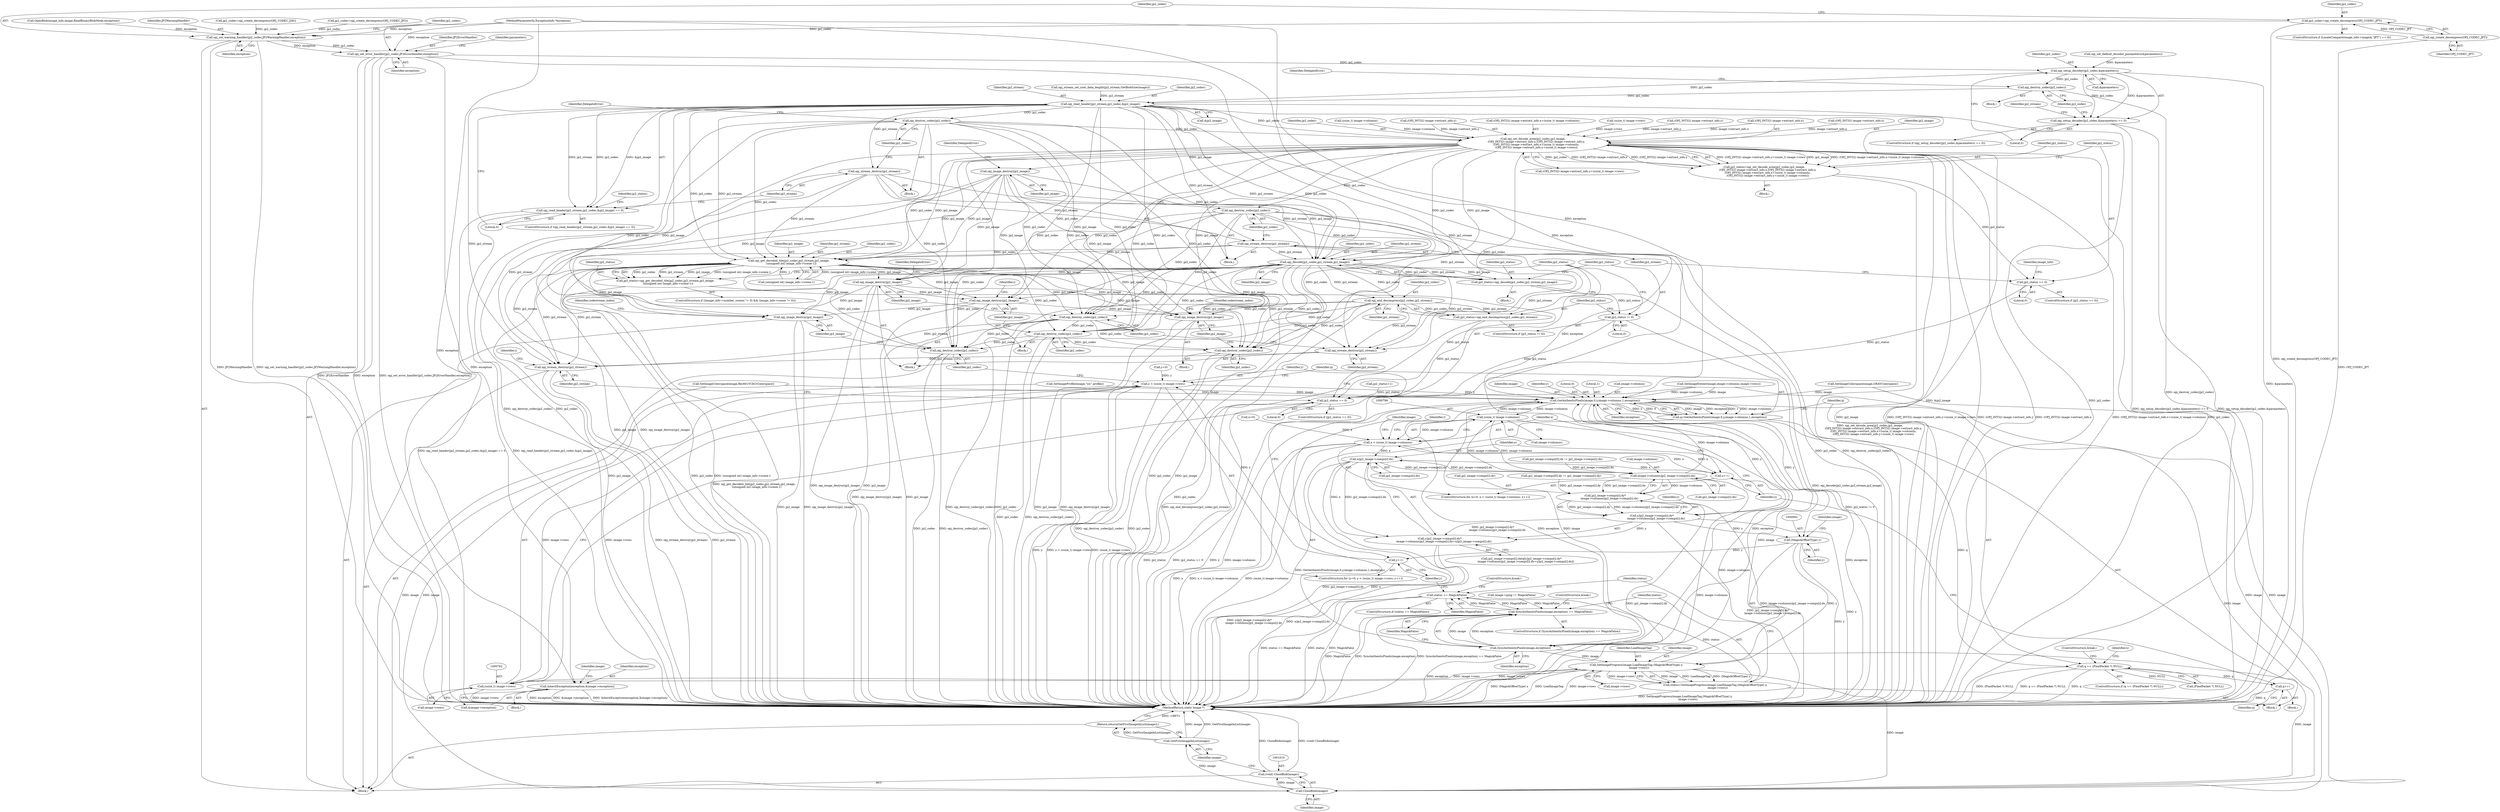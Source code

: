digraph "0_ImageMagick_b0c5222ce31e8f941fa02ff9c7a040fb2db30dbc@API" {
"1000219" [label="(Call,jp2_codec=opj_create_decompress(OPJ_CODEC_JPT))"];
"1000221" [label="(Call,opj_create_decompress(OPJ_CODEC_JPT))"];
"1000239" [label="(Call,opj_set_warning_handler(jp2_codec,JP2WarningHandler,exception))"];
"1000243" [label="(Call,opj_set_error_handler(jp2_codec,JP2ErrorHandler,exception))"];
"1000297" [label="(Call,opj_setup_decoder(jp2_codec,&parameters))"];
"1000296" [label="(Call,opj_setup_decoder(jp2_codec,&parameters) == 0)"];
"1000303" [label="(Call,opj_destroy_codec(jp2_codec))"];
"1000335" [label="(Call,opj_read_header(jp2_stream,jp2_codec,&jp2_image))"];
"1000334" [label="(Call,opj_read_header(jp2_stream,jp2_codec,&jp2_image) == 0)"];
"1000342" [label="(Call,opj_stream_destroy(jp2_stream))"];
"1000415" [label="(Call,opj_stream_destroy(jp2_stream))"];
"1000438" [label="(Call,opj_get_decoded_tile(jp2_codec,jp2_stream,jp2_image,\n      (unsigned int) image_info->scene-1))"];
"1000436" [label="(Call,jp2_status=opj_get_decoded_tile(jp2_codec,jp2_stream,jp2_image,\n      (unsigned int) image_info->scene-1))"];
"1000473" [label="(Call,jp2_status == 0)"];
"1000477" [label="(Call,opj_stream_destroy(jp2_stream))"];
"1000486" [label="(Call,opj_stream_destroy(jp2_stream))"];
"1000479" [label="(Call,opj_destroy_codec(jp2_codec))"];
"1000597" [label="(Call,opj_destroy_codec(jp2_codec))"];
"1000745" [label="(Call,opj_destroy_codec(jp2_codec))"];
"1001002" [label="(Call,opj_destroy_codec(jp2_codec))"];
"1000481" [label="(Call,opj_image_destroy(jp2_image))"];
"1000599" [label="(Call,opj_image_destroy(jp2_image))"];
"1000747" [label="(Call,opj_image_destroy(jp2_image))"];
"1001004" [label="(Call,opj_image_destroy(jp2_image))"];
"1000459" [label="(Call,opj_decode(jp2_codec,jp2_stream,jp2_image))"];
"1000457" [label="(Call,jp2_status=opj_decode(jp2_codec,jp2_stream,jp2_image))"];
"1000464" [label="(Call,jp2_status != 0)"];
"1000469" [label="(Call,opj_end_decompress(jp2_codec,jp2_stream))"];
"1000467" [label="(Call,jp2_status=opj_end_decompress(jp2_codec,jp2_stream))"];
"1000344" [label="(Call,opj_destroy_codec(jp2_codec))"];
"1000367" [label="(Call,opj_set_decode_area(jp2_codec,jp2_image,\n        (OPJ_INT32) image->extract_info.x,(OPJ_INT32) image->extract_info.y,\n        (OPJ_INT32) image->extract_info.x+(ssize_t) image->columns,\n        (OPJ_INT32) image->extract_info.y+(ssize_t) image->rows))"];
"1000365" [label="(Call,jp2_status=opj_set_decode_area(jp2_codec,jp2_image,\n        (OPJ_INT32) image->extract_info.x,(OPJ_INT32) image->extract_info.y,\n        (OPJ_INT32) image->extract_info.x+(ssize_t) image->columns,\n        (OPJ_INT32) image->extract_info.y+(ssize_t) image->rows))"];
"1000411" [label="(Call,jp2_status == 0)"];
"1000417" [label="(Call,opj_destroy_codec(jp2_codec))"];
"1000419" [label="(Call,opj_image_destroy(jp2_image))"];
"1000653" [label="(Call,InheritException(exception,&image->exception))"];
"1000773" [label="(Call,GetAuthenticPixels(image,0,y,image->columns,1,exception))"];
"1000771" [label="(Call,q=GetAuthenticPixels(image,0,y,image->columns,1,exception))"];
"1000783" [label="(Call,q == (PixelPacket *) NULL)"];
"1000977" [label="(Call,q++)"];
"1000795" [label="(Call,(ssize_t) image->columns)"];
"1000793" [label="(Call,x < (ssize_t) image->columns)"];
"1000800" [label="(Call,x++)"];
"1000872" [label="(Call,x/jp2_image->comps[i].dx)"];
"1000861" [label="(Call,image->columns/jp2_image->comps[i].dx)"];
"1000853" [label="(Call,jp2_image->comps[i].dy*\n          image->columns/jp2_image->comps[i].dx)"];
"1000851" [label="(Call,y/jp2_image->comps[i].dy*\n          image->columns/jp2_image->comps[i].dx)"];
"1000850" [label="(Call,y/jp2_image->comps[i].dy*\n          image->columns/jp2_image->comps[i].dx+x/jp2_image->comps[i].dx)"];
"1000991" [label="(Call,(MagickOffsetType) y)"];
"1000766" [label="(Call,y++)"];
"1000759" [label="(Call,y < (ssize_t) image->rows)"];
"1000988" [label="(Call,SetImageProgress(image,LoadImageTag,(MagickOffsetType) y,\n      image->rows))"];
"1000761" [label="(Call,(ssize_t) image->rows)"];
"1000986" [label="(Call,status=SetImageProgress(image,LoadImageTag,(MagickOffsetType) y,\n      image->rows))"];
"1000998" [label="(Call,status == MagickFalse)"];
"1000980" [label="(Call,SyncAuthenticPixels(image,exception) == MagickFalse)"];
"1001011" [label="(Call,CloseBlob(image))"];
"1001009" [label="(Call,(void) CloseBlob(image))"];
"1001014" [label="(Call,GetFirstImageInList(image))"];
"1001013" [label="(Return,return(GetFirstImageInList(image));)"];
"1000981" [label="(Call,SyncAuthenticPixels(image,exception))"];
"1000746" [label="(Identifier,jp2_codec)"];
"1000342" [label="(Call,opj_stream_destroy(jp2_stream))"];
"1000747" [label="(Call,opj_image_destroy(jp2_image))"];
"1000343" [label="(Identifier,jp2_stream)"];
"1000412" [label="(Identifier,jp2_status)"];
"1000990" [label="(Identifier,LoadImageTag)"];
"1000781" [label="(Identifier,exception)"];
"1001000" [label="(Identifier,MagickFalse)"];
"1000417" [label="(Call,opj_destroy_codec(jp2_codec))"];
"1000874" [label="(Call,jp2_image->comps[i].dx)"];
"1000851" [label="(Call,y/jp2_image->comps[i].dy*\n          image->columns/jp2_image->comps[i].dx)"];
"1000369" [label="(Identifier,jp2_image)"];
"1000333" [label="(ControlStructure,if (opj_read_header(jp2_stream,jp2_codec,&jp2_image) == 0))"];
"1000854" [label="(Call,jp2_image->comps[i].dy)"];
"1000416" [label="(Identifier,jp2_stream)"];
"1000865" [label="(Call,jp2_image->comps[i].dx)"];
"1000655" [label="(Call,&image->exception)"];
"1000748" [label="(Identifier,jp2_image)"];
"1000364" [label="(Block,)"];
"1000782" [label="(ControlStructure,if (q == (PixelPacket *) NULL))"];
"1000600" [label="(Identifier,jp2_image)"];
"1000793" [label="(Call,x < (ssize_t) image->columns)"];
"1000474" [label="(Identifier,jp2_status)"];
"1000998" [label="(Call,status == MagickFalse)"];
"1001013" [label="(Return,return(GetFirstImageInList(image));)"];
"1000347" [label="(Identifier,DelegateError)"];
"1000773" [label="(Call,GetAuthenticPixels(image,0,y,image->columns,1,exception))"];
"1000303" [label="(Call,opj_destroy_codec(jp2_codec))"];
"1000419" [label="(Call,opj_image_destroy(jp2_image))"];
"1000466" [label="(Literal,0)"];
"1000788" [label="(ControlStructure,break;)"];
"1000458" [label="(Identifier,jp2_status)"];
"1000338" [label="(Call,&jp2_image)"];
"1000540" [label="(Call,jp2_image->comps[0].dy != jp2_image->comps[i].dy)"];
"1000760" [label="(Identifier,y)"];
"1000222" [label="(Identifier,OPJ_CODEC_JPT)"];
"1000477" [label="(Call,opj_stream_destroy(jp2_stream))"];
"1000345" [label="(Identifier,jp2_codec)"];
"1000674" [label="(Call,SetImageColorspace(image,GRAYColorspace))"];
"1000468" [label="(Identifier,jp2_status)"];
"1001014" [label="(Call,GetFirstImageInList(image))"];
"1000739" [label="(Call,image->ping != MagickFalse)"];
"1001003" [label="(Identifier,jp2_codec)"];
"1000211" [label="(ControlStructure,if (LocaleCompare(image_info->magick,\"JPT\") == 0))"];
"1000481" [label="(Call,opj_image_destroy(jp2_image))"];
"1000309" [label="(Identifier,jp2_stream)"];
"1000457" [label="(Call,jp2_status=opj_decode(jp2_codec,jp2_stream,jp2_image))"];
"1000249" [label="(Identifier,parameters)"];
"1000334" [label="(Call,opj_read_header(jp2_stream,jp2_codec,&jp2_image) == 0)"];
"1000365" [label="(Call,jp2_status=opj_set_decode_area(jp2_codec,jp2_image,\n        (OPJ_INT32) image->extract_info.x,(OPJ_INT32) image->extract_info.y,\n        (OPJ_INT32) image->extract_info.x+(ssize_t) image->columns,\n        (OPJ_INT32) image->extract_info.y+(ssize_t) image->rows))"];
"1000744" [label="(Block,)"];
"1000475" [label="(Literal,0)"];
"1000422" [label="(Identifier,DelegateError)"];
"1000783" [label="(Call,q == (PixelPacket *) NULL)"];
"1000476" [label="(Block,)"];
"1000108" [label="(Block,)"];
"1000436" [label="(Call,jp2_status=opj_get_decoded_tile(jp2_codec,jp2_stream,jp2_image,\n      (unsigned int) image_info->scene-1))"];
"1000463" [label="(ControlStructure,if (jp2_status != 0))"];
"1000640" [label="(Call,SetImageExtent(image,image->columns,image->rows))"];
"1000337" [label="(Identifier,jp2_codec)"];
"1000977" [label="(Call,q++)"];
"1001008" [label="(Identifier,codestream_index)"];
"1000171" [label="(Call,OpenBlob(image_info,image,ReadBinaryBlobMode,exception))"];
"1000462" [label="(Identifier,jp2_image)"];
"1000780" [label="(Literal,1)"];
"1001001" [label="(ControlStructure,break;)"];
"1000415" [label="(Call,opj_stream_destroy(jp2_stream))"];
"1000368" [label="(Identifier,jp2_codec)"];
"1000985" [label="(ControlStructure,break;)"];
"1000241" [label="(Identifier,JP2WarningHandler)"];
"1000654" [label="(Identifier,exception)"];
"1000480" [label="(Identifier,jp2_codec)"];
"1000340" [label="(Literal,0)"];
"1000442" [label="(Call,(unsigned int) image_info->scene-1)"];
"1000460" [label="(Identifier,jp2_codec)"];
"1000438" [label="(Call,opj_get_decoded_tile(jp2_codec,jp2_stream,jp2_image,\n      (unsigned int) image_info->scene-1))"];
"1000107" [label="(MethodParameterIn,ExceptionInfo *exception)"];
"1000392" [label="(Call,(ssize_t) image->columns)"];
"1000777" [label="(Call,image->columns)"];
"1000771" [label="(Call,q=GetAuthenticPixels(image,0,y,image->columns,1,exception))"];
"1000299" [label="(Call,&parameters)"];
"1000479" [label="(Call,opj_destroy_codec(jp2_codec))"];
"1000424" [label="(ControlStructure,if ((image_info->number_scenes != 0) && (image_info->scene != 0)))"];
"1000652" [label="(Block,)"];
"1000306" [label="(Identifier,DelegateError)"];
"1000768" [label="(Block,)"];
"1001016" [label="(MethodReturn,static Image *)"];
"1000653" [label="(Call,InheritException(exception,&image->exception))"];
"1000350" [label="(Identifier,jp2_status)"];
"1000766" [label="(Call,y++)"];
"1000467" [label="(Call,jp2_status=opj_end_decompress(jp2_codec,jp2_stream))"];
"1000734" [label="(Call,SetImageProfile(image,\"icc\",profile))"];
"1000597" [label="(Call,opj_destroy_codec(jp2_codec))"];
"1000872" [label="(Call,x/jp2_image->comps[i].dx)"];
"1000794" [label="(Identifier,x)"];
"1000413" [label="(Literal,0)"];
"1000598" [label="(Identifier,jp2_codec)"];
"1000987" [label="(Identifier,status)"];
"1000801" [label="(Identifier,x)"];
"1000377" [label="(Call,(OPJ_INT32) image->extract_info.y)"];
"1001004" [label="(Call,opj_image_destroy(jp2_image))"];
"1000221" [label="(Call,opj_create_decompress(OPJ_CODEC_JPT))"];
"1000420" [label="(Identifier,jp2_image)"];
"1000984" [label="(Identifier,MagickFalse)"];
"1000802" [label="(Block,)"];
"1000471" [label="(Identifier,jp2_stream)"];
"1000999" [label="(Identifier,status)"];
"1000459" [label="(Call,opj_decode(jp2_codec,jp2_stream,jp2_image))"];
"1000341" [label="(Block,)"];
"1000469" [label="(Call,opj_end_decompress(jp2_codec,jp2_stream))"];
"1000751" [label="(Identifier,codestream_index)"];
"1000461" [label="(Identifier,jp2_stream)"];
"1000384" [label="(Call,(OPJ_INT32) image->extract_info.x+(ssize_t) image->columns)"];
"1000745" [label="(Call,opj_destroy_codec(jp2_codec))"];
"1000755" [label="(ControlStructure,for (y=0; y < (ssize_t) image->rows; y++))"];
"1000797" [label="(Call,image->columns)"];
"1001002" [label="(Call,opj_destroy_codec(jp2_codec))"];
"1000246" [label="(Identifier,exception)"];
"1000806" [label="(Identifier,i)"];
"1000465" [label="(Identifier,jp2_status)"];
"1000989" [label="(Identifier,image)"];
"1000405" [label="(Call,(ssize_t) image->rows)"];
"1000414" [label="(Block,)"];
"1000759" [label="(Call,y < (ssize_t) image->rows)"];
"1000220" [label="(Identifier,jp2_codec)"];
"1000784" [label="(Identifier,q)"];
"1000997" [label="(ControlStructure,if (status == MagickFalse))"];
"1000336" [label="(Identifier,jp2_stream)"];
"1000486" [label="(Call,opj_stream_destroy(jp2_stream))"];
"1000418" [label="(Identifier,jp2_codec)"];
"1000398" [label="(Call,(OPJ_INT32) image->extract_info.y)"];
"1000774" [label="(Identifier,image)"];
"1000795" [label="(Call,(ssize_t) image->columns)"];
"1000344" [label="(Call,opj_destroy_codec(jp2_codec))"];
"1000776" [label="(Identifier,y)"];
"1000524" [label="(Call,jp2_image->comps[0].dx != jp2_image->comps[i].dx)"];
"1000349" [label="(Call,jp2_status=1)"];
"1000661" [label="(Identifier,image)"];
"1000239" [label="(Call,opj_set_warning_handler(jp2_codec,JP2WarningHandler,exception))"];
"1000842" [label="(Call,jp2_image->comps[i].data[y/jp2_image->comps[i].dy*\n          image->columns/jp2_image->comps[i].dx+x/jp2_image->comps[i].dx])"];
"1000464" [label="(Call,jp2_status != 0)"];
"1000473" [label="(Call,jp2_status == 0)"];
"1000470" [label="(Identifier,jp2_codec)"];
"1000484" [label="(Identifier,DelegateError)"];
"1000482" [label="(Identifier,jp2_image)"];
"1000219" [label="(Call,jp2_codec=opj_create_decompress(OPJ_CODEC_JPT))"];
"1000982" [label="(Identifier,image)"];
"1000775" [label="(Literal,0)"];
"1000370" [label="(Call,(OPJ_INT32) image->extract_info.x)"];
"1000296" [label="(Call,opj_setup_decoder(jp2_codec,&parameters) == 0)"];
"1000441" [label="(Identifier,jp2_image)"];
"1000244" [label="(Identifier,jp2_codec)"];
"1000367" [label="(Call,opj_set_decode_area(jp2_codec,jp2_image,\n        (OPJ_INT32) image->extract_info.x,(OPJ_INT32) image->extract_info.y,\n        (OPJ_INT32) image->extract_info.x+(ssize_t) image->columns,\n        (OPJ_INT32) image->extract_info.y+(ssize_t) image->rows))"];
"1000850" [label="(Call,y/jp2_image->comps[i].dy*\n          image->columns/jp2_image->comps[i].dx+x/jp2_image->comps[i].dx)"];
"1000772" [label="(Identifier,q)"];
"1000230" [label="(Call,jp2_codec=opj_create_decompress(OPJ_CODEC_J2K))"];
"1000500" [label="(Identifier,i)"];
"1000295" [label="(ControlStructure,if (opj_setup_decoder(jp2_codec,&parameters) == 0))"];
"1000440" [label="(Identifier,jp2_stream)"];
"1000599" [label="(Call,opj_image_destroy(jp2_image))"];
"1000980" [label="(Call,SyncAuthenticPixels(image,exception) == MagickFalse)"];
"1000242" [label="(Identifier,exception)"];
"1000993" [label="(Identifier,y)"];
"1000862" [label="(Call,image->columns)"];
"1000490" [label="(Identifier,i)"];
"1000852" [label="(Identifier,y)"];
"1000994" [label="(Call,image->rows)"];
"1000410" [label="(ControlStructure,if (jp2_status == 0))"];
"1000329" [label="(Call,opj_stream_set_user_data_length(jp2_stream,GetBlobSize(image)))"];
"1000487" [label="(Identifier,jp2_stream)"];
"1000596" [label="(Block,)"];
"1000298" [label="(Identifier,jp2_codec)"];
"1001009" [label="(Call,(void) CloseBlob(image))"];
"1000478" [label="(Identifier,jp2_stream)"];
"1000304" [label="(Identifier,jp2_codec)"];
"1000995" [label="(Identifier,image)"];
"1000385" [label="(Call,(OPJ_INT32) image->extract_info.x)"];
"1000761" [label="(Call,(ssize_t) image->rows)"];
"1000979" [label="(ControlStructure,if (SyncAuthenticPixels(image,exception) == MagickFalse))"];
"1000986" [label="(Call,status=SetImageProgress(image,LoadImageTag,(MagickOffsetType) y,\n      image->rows))"];
"1000981" [label="(Call,SyncAuthenticPixels(image,exception))"];
"1000873" [label="(Identifier,x)"];
"1000247" [label="(Call,opj_set_default_decoder_parameters(&parameters))"];
"1000763" [label="(Call,image->rows)"];
"1000790" [label="(Call,x=0)"];
"1000235" [label="(Call,jp2_codec=opj_create_decompress(OPJ_CODEC_JP2))"];
"1000297" [label="(Call,opj_setup_decoder(jp2_codec,&parameters))"];
"1001005" [label="(Identifier,jp2_image)"];
"1000991" [label="(Call,(MagickOffsetType) y)"];
"1001011" [label="(Call,CloseBlob(image))"];
"1000302" [label="(Block,)"];
"1000437" [label="(Identifier,jp2_status)"];
"1000800" [label="(Call,x++)"];
"1000301" [label="(Literal,0)"];
"1000767" [label="(Identifier,y)"];
"1000456" [label="(Block,)"];
"1000983" [label="(Identifier,exception)"];
"1001015" [label="(Identifier,image)"];
"1000988" [label="(Call,SetImageProgress(image,LoadImageTag,(MagickOffsetType) y,\n      image->rows))"];
"1000240" [label="(Identifier,jp2_codec)"];
"1000791" [label="(Identifier,x)"];
"1000789" [label="(ControlStructure,for (x=0; x < (ssize_t) image->columns; x++))"];
"1000472" [label="(ControlStructure,if (jp2_status == 0))"];
"1000397" [label="(Call,(OPJ_INT32) image->extract_info.y+(ssize_t) image->rows)"];
"1000245" [label="(Identifier,JP2ErrorHandler)"];
"1000978" [label="(Identifier,q)"];
"1000366" [label="(Identifier,jp2_status)"];
"1000335" [label="(Call,opj_read_header(jp2_stream,jp2_codec,&jp2_image))"];
"1000695" [label="(Call,SetImageColorspace(image,Rec601YCbCrColorspace))"];
"1000243" [label="(Call,opj_set_error_handler(jp2_codec,JP2ErrorHandler,exception))"];
"1000756" [label="(Call,y=0)"];
"1000853" [label="(Call,jp2_image->comps[i].dy*\n          image->columns/jp2_image->comps[i].dx)"];
"1000785" [label="(Call,(PixelPacket *) NULL)"];
"1000861" [label="(Call,image->columns/jp2_image->comps[i].dx)"];
"1000411" [label="(Call,jp2_status == 0)"];
"1001012" [label="(Identifier,image)"];
"1000428" [label="(Identifier,image_info)"];
"1000439" [label="(Identifier,jp2_codec)"];
"1000219" -> "1000211"  [label="AST: "];
"1000219" -> "1000221"  [label="CFG: "];
"1000220" -> "1000219"  [label="AST: "];
"1000221" -> "1000219"  [label="AST: "];
"1000240" -> "1000219"  [label="CFG: "];
"1000219" -> "1001016"  [label="DDG: opj_create_decompress(OPJ_CODEC_JPT)"];
"1000221" -> "1000219"  [label="DDG: OPJ_CODEC_JPT"];
"1000219" -> "1000239"  [label="DDG: jp2_codec"];
"1000221" -> "1000222"  [label="CFG: "];
"1000222" -> "1000221"  [label="AST: "];
"1000221" -> "1001016"  [label="DDG: OPJ_CODEC_JPT"];
"1000239" -> "1000108"  [label="AST: "];
"1000239" -> "1000242"  [label="CFG: "];
"1000240" -> "1000239"  [label="AST: "];
"1000241" -> "1000239"  [label="AST: "];
"1000242" -> "1000239"  [label="AST: "];
"1000244" -> "1000239"  [label="CFG: "];
"1000239" -> "1001016"  [label="DDG: opj_set_warning_handler(jp2_codec,JP2WarningHandler,exception)"];
"1000239" -> "1001016"  [label="DDG: JP2WarningHandler"];
"1000235" -> "1000239"  [label="DDG: jp2_codec"];
"1000230" -> "1000239"  [label="DDG: jp2_codec"];
"1000171" -> "1000239"  [label="DDG: exception"];
"1000107" -> "1000239"  [label="DDG: exception"];
"1000239" -> "1000243"  [label="DDG: jp2_codec"];
"1000239" -> "1000243"  [label="DDG: exception"];
"1000243" -> "1000108"  [label="AST: "];
"1000243" -> "1000246"  [label="CFG: "];
"1000244" -> "1000243"  [label="AST: "];
"1000245" -> "1000243"  [label="AST: "];
"1000246" -> "1000243"  [label="AST: "];
"1000249" -> "1000243"  [label="CFG: "];
"1000243" -> "1001016"  [label="DDG: JP2ErrorHandler"];
"1000243" -> "1001016"  [label="DDG: exception"];
"1000243" -> "1001016"  [label="DDG: opj_set_error_handler(jp2_codec,JP2ErrorHandler,exception)"];
"1000107" -> "1000243"  [label="DDG: exception"];
"1000243" -> "1000297"  [label="DDG: jp2_codec"];
"1000243" -> "1000653"  [label="DDG: exception"];
"1000243" -> "1000773"  [label="DDG: exception"];
"1000297" -> "1000296"  [label="AST: "];
"1000297" -> "1000299"  [label="CFG: "];
"1000298" -> "1000297"  [label="AST: "];
"1000299" -> "1000297"  [label="AST: "];
"1000301" -> "1000297"  [label="CFG: "];
"1000297" -> "1001016"  [label="DDG: &parameters"];
"1000297" -> "1000296"  [label="DDG: jp2_codec"];
"1000297" -> "1000296"  [label="DDG: &parameters"];
"1000247" -> "1000297"  [label="DDG: &parameters"];
"1000297" -> "1000303"  [label="DDG: jp2_codec"];
"1000297" -> "1000335"  [label="DDG: jp2_codec"];
"1000296" -> "1000295"  [label="AST: "];
"1000296" -> "1000301"  [label="CFG: "];
"1000301" -> "1000296"  [label="AST: "];
"1000304" -> "1000296"  [label="CFG: "];
"1000309" -> "1000296"  [label="CFG: "];
"1000296" -> "1001016"  [label="DDG: opj_setup_decoder(jp2_codec,&parameters) == 0"];
"1000296" -> "1001016"  [label="DDG: opj_setup_decoder(jp2_codec,&parameters)"];
"1000303" -> "1000302"  [label="AST: "];
"1000303" -> "1000304"  [label="CFG: "];
"1000304" -> "1000303"  [label="AST: "];
"1000306" -> "1000303"  [label="CFG: "];
"1000303" -> "1001016"  [label="DDG: opj_destroy_codec(jp2_codec)"];
"1000303" -> "1000335"  [label="DDG: jp2_codec"];
"1000335" -> "1000334"  [label="AST: "];
"1000335" -> "1000338"  [label="CFG: "];
"1000336" -> "1000335"  [label="AST: "];
"1000337" -> "1000335"  [label="AST: "];
"1000338" -> "1000335"  [label="AST: "];
"1000340" -> "1000335"  [label="CFG: "];
"1000335" -> "1001016"  [label="DDG: &jp2_image"];
"1000335" -> "1001016"  [label="DDG: jp2_codec"];
"1000335" -> "1000334"  [label="DDG: jp2_stream"];
"1000335" -> "1000334"  [label="DDG: jp2_codec"];
"1000335" -> "1000334"  [label="DDG: &jp2_image"];
"1000329" -> "1000335"  [label="DDG: jp2_stream"];
"1000335" -> "1000342"  [label="DDG: jp2_stream"];
"1000335" -> "1000344"  [label="DDG: jp2_codec"];
"1000335" -> "1000367"  [label="DDG: jp2_codec"];
"1000335" -> "1000415"  [label="DDG: jp2_stream"];
"1000335" -> "1000438"  [label="DDG: jp2_codec"];
"1000335" -> "1000438"  [label="DDG: jp2_stream"];
"1000335" -> "1000459"  [label="DDG: jp2_codec"];
"1000335" -> "1000459"  [label="DDG: jp2_stream"];
"1000335" -> "1000477"  [label="DDG: jp2_stream"];
"1000335" -> "1000479"  [label="DDG: jp2_codec"];
"1000335" -> "1000486"  [label="DDG: jp2_stream"];
"1000335" -> "1000597"  [label="DDG: jp2_codec"];
"1000335" -> "1000745"  [label="DDG: jp2_codec"];
"1000335" -> "1001002"  [label="DDG: jp2_codec"];
"1000334" -> "1000333"  [label="AST: "];
"1000334" -> "1000340"  [label="CFG: "];
"1000340" -> "1000334"  [label="AST: "];
"1000343" -> "1000334"  [label="CFG: "];
"1000350" -> "1000334"  [label="CFG: "];
"1000334" -> "1001016"  [label="DDG: opj_read_header(jp2_stream,jp2_codec,&jp2_image) == 0"];
"1000334" -> "1001016"  [label="DDG: opj_read_header(jp2_stream,jp2_codec,&jp2_image)"];
"1000342" -> "1000341"  [label="AST: "];
"1000342" -> "1000343"  [label="CFG: "];
"1000343" -> "1000342"  [label="AST: "];
"1000345" -> "1000342"  [label="CFG: "];
"1000342" -> "1000415"  [label="DDG: jp2_stream"];
"1000342" -> "1000438"  [label="DDG: jp2_stream"];
"1000342" -> "1000459"  [label="DDG: jp2_stream"];
"1000342" -> "1000477"  [label="DDG: jp2_stream"];
"1000342" -> "1000486"  [label="DDG: jp2_stream"];
"1000415" -> "1000414"  [label="AST: "];
"1000415" -> "1000416"  [label="CFG: "];
"1000416" -> "1000415"  [label="AST: "];
"1000418" -> "1000415"  [label="CFG: "];
"1000415" -> "1000438"  [label="DDG: jp2_stream"];
"1000415" -> "1000459"  [label="DDG: jp2_stream"];
"1000415" -> "1000477"  [label="DDG: jp2_stream"];
"1000415" -> "1000486"  [label="DDG: jp2_stream"];
"1000438" -> "1000436"  [label="AST: "];
"1000438" -> "1000442"  [label="CFG: "];
"1000439" -> "1000438"  [label="AST: "];
"1000440" -> "1000438"  [label="AST: "];
"1000441" -> "1000438"  [label="AST: "];
"1000442" -> "1000438"  [label="AST: "];
"1000436" -> "1000438"  [label="CFG: "];
"1000438" -> "1001016"  [label="DDG: (unsigned int) image_info->scene-1"];
"1000438" -> "1001016"  [label="DDG: jp2_image"];
"1000438" -> "1001016"  [label="DDG: jp2_codec"];
"1000438" -> "1000436"  [label="DDG: jp2_codec"];
"1000438" -> "1000436"  [label="DDG: jp2_stream"];
"1000438" -> "1000436"  [label="DDG: jp2_image"];
"1000438" -> "1000436"  [label="DDG: (unsigned int) image_info->scene-1"];
"1000367" -> "1000438"  [label="DDG: jp2_codec"];
"1000367" -> "1000438"  [label="DDG: jp2_image"];
"1000417" -> "1000438"  [label="DDG: jp2_codec"];
"1000344" -> "1000438"  [label="DDG: jp2_codec"];
"1000419" -> "1000438"  [label="DDG: jp2_image"];
"1000442" -> "1000438"  [label="DDG: (unsigned int) image_info->scene"];
"1000442" -> "1000438"  [label="DDG: 1"];
"1000438" -> "1000477"  [label="DDG: jp2_stream"];
"1000438" -> "1000479"  [label="DDG: jp2_codec"];
"1000438" -> "1000481"  [label="DDG: jp2_image"];
"1000438" -> "1000486"  [label="DDG: jp2_stream"];
"1000438" -> "1000597"  [label="DDG: jp2_codec"];
"1000438" -> "1000599"  [label="DDG: jp2_image"];
"1000438" -> "1000745"  [label="DDG: jp2_codec"];
"1000438" -> "1000747"  [label="DDG: jp2_image"];
"1000438" -> "1001002"  [label="DDG: jp2_codec"];
"1000438" -> "1001004"  [label="DDG: jp2_image"];
"1000436" -> "1000424"  [label="AST: "];
"1000437" -> "1000436"  [label="AST: "];
"1000474" -> "1000436"  [label="CFG: "];
"1000436" -> "1001016"  [label="DDG: opj_get_decoded_tile(jp2_codec,jp2_stream,jp2_image,\n      (unsigned int) image_info->scene-1)"];
"1000436" -> "1000473"  [label="DDG: jp2_status"];
"1000473" -> "1000472"  [label="AST: "];
"1000473" -> "1000475"  [label="CFG: "];
"1000474" -> "1000473"  [label="AST: "];
"1000475" -> "1000473"  [label="AST: "];
"1000478" -> "1000473"  [label="CFG: "];
"1000487" -> "1000473"  [label="CFG: "];
"1000473" -> "1001016"  [label="DDG: jp2_status"];
"1000473" -> "1001016"  [label="DDG: jp2_status == 0"];
"1000464" -> "1000473"  [label="DDG: jp2_status"];
"1000349" -> "1000473"  [label="DDG: jp2_status"];
"1000411" -> "1000473"  [label="DDG: jp2_status"];
"1000467" -> "1000473"  [label="DDG: jp2_status"];
"1000477" -> "1000476"  [label="AST: "];
"1000477" -> "1000478"  [label="CFG: "];
"1000478" -> "1000477"  [label="AST: "];
"1000480" -> "1000477"  [label="CFG: "];
"1000459" -> "1000477"  [label="DDG: jp2_stream"];
"1000469" -> "1000477"  [label="DDG: jp2_stream"];
"1000477" -> "1000486"  [label="DDG: jp2_stream"];
"1000486" -> "1000108"  [label="AST: "];
"1000486" -> "1000487"  [label="CFG: "];
"1000487" -> "1000486"  [label="AST: "];
"1000490" -> "1000486"  [label="CFG: "];
"1000486" -> "1001016"  [label="DDG: opj_stream_destroy(jp2_stream)"];
"1000486" -> "1001016"  [label="DDG: jp2_stream"];
"1000459" -> "1000486"  [label="DDG: jp2_stream"];
"1000469" -> "1000486"  [label="DDG: jp2_stream"];
"1000479" -> "1000476"  [label="AST: "];
"1000479" -> "1000480"  [label="CFG: "];
"1000480" -> "1000479"  [label="AST: "];
"1000482" -> "1000479"  [label="CFG: "];
"1000479" -> "1001016"  [label="DDG: opj_destroy_codec(jp2_codec)"];
"1000479" -> "1001016"  [label="DDG: jp2_codec"];
"1000459" -> "1000479"  [label="DDG: jp2_codec"];
"1000367" -> "1000479"  [label="DDG: jp2_codec"];
"1000417" -> "1000479"  [label="DDG: jp2_codec"];
"1000344" -> "1000479"  [label="DDG: jp2_codec"];
"1000469" -> "1000479"  [label="DDG: jp2_codec"];
"1000479" -> "1000597"  [label="DDG: jp2_codec"];
"1000479" -> "1000745"  [label="DDG: jp2_codec"];
"1000479" -> "1001002"  [label="DDG: jp2_codec"];
"1000597" -> "1000596"  [label="AST: "];
"1000597" -> "1000598"  [label="CFG: "];
"1000598" -> "1000597"  [label="AST: "];
"1000600" -> "1000597"  [label="CFG: "];
"1000597" -> "1001016"  [label="DDG: jp2_codec"];
"1000597" -> "1001016"  [label="DDG: opj_destroy_codec(jp2_codec)"];
"1000459" -> "1000597"  [label="DDG: jp2_codec"];
"1000367" -> "1000597"  [label="DDG: jp2_codec"];
"1000417" -> "1000597"  [label="DDG: jp2_codec"];
"1000344" -> "1000597"  [label="DDG: jp2_codec"];
"1000469" -> "1000597"  [label="DDG: jp2_codec"];
"1000597" -> "1000745"  [label="DDG: jp2_codec"];
"1000597" -> "1001002"  [label="DDG: jp2_codec"];
"1000745" -> "1000744"  [label="AST: "];
"1000745" -> "1000746"  [label="CFG: "];
"1000746" -> "1000745"  [label="AST: "];
"1000748" -> "1000745"  [label="CFG: "];
"1000745" -> "1001016"  [label="DDG: opj_destroy_codec(jp2_codec)"];
"1000745" -> "1001016"  [label="DDG: jp2_codec"];
"1000459" -> "1000745"  [label="DDG: jp2_codec"];
"1000367" -> "1000745"  [label="DDG: jp2_codec"];
"1000417" -> "1000745"  [label="DDG: jp2_codec"];
"1000344" -> "1000745"  [label="DDG: jp2_codec"];
"1000469" -> "1000745"  [label="DDG: jp2_codec"];
"1001002" -> "1000108"  [label="AST: "];
"1001002" -> "1001003"  [label="CFG: "];
"1001003" -> "1001002"  [label="AST: "];
"1001005" -> "1001002"  [label="CFG: "];
"1001002" -> "1001016"  [label="DDG: jp2_codec"];
"1001002" -> "1001016"  [label="DDG: opj_destroy_codec(jp2_codec)"];
"1000459" -> "1001002"  [label="DDG: jp2_codec"];
"1000367" -> "1001002"  [label="DDG: jp2_codec"];
"1000417" -> "1001002"  [label="DDG: jp2_codec"];
"1000344" -> "1001002"  [label="DDG: jp2_codec"];
"1000469" -> "1001002"  [label="DDG: jp2_codec"];
"1000481" -> "1000476"  [label="AST: "];
"1000481" -> "1000482"  [label="CFG: "];
"1000482" -> "1000481"  [label="AST: "];
"1000484" -> "1000481"  [label="CFG: "];
"1000481" -> "1001016"  [label="DDG: opj_image_destroy(jp2_image)"];
"1000481" -> "1001016"  [label="DDG: jp2_image"];
"1000367" -> "1000481"  [label="DDG: jp2_image"];
"1000419" -> "1000481"  [label="DDG: jp2_image"];
"1000459" -> "1000481"  [label="DDG: jp2_image"];
"1000481" -> "1000599"  [label="DDG: jp2_image"];
"1000481" -> "1000747"  [label="DDG: jp2_image"];
"1000481" -> "1001004"  [label="DDG: jp2_image"];
"1000599" -> "1000596"  [label="AST: "];
"1000599" -> "1000600"  [label="CFG: "];
"1000600" -> "1000599"  [label="AST: "];
"1000500" -> "1000599"  [label="CFG: "];
"1000599" -> "1001016"  [label="DDG: opj_image_destroy(jp2_image)"];
"1000599" -> "1001016"  [label="DDG: jp2_image"];
"1000367" -> "1000599"  [label="DDG: jp2_image"];
"1000419" -> "1000599"  [label="DDG: jp2_image"];
"1000459" -> "1000599"  [label="DDG: jp2_image"];
"1000599" -> "1000747"  [label="DDG: jp2_image"];
"1000599" -> "1001004"  [label="DDG: jp2_image"];
"1000747" -> "1000744"  [label="AST: "];
"1000747" -> "1000748"  [label="CFG: "];
"1000748" -> "1000747"  [label="AST: "];
"1000751" -> "1000747"  [label="CFG: "];
"1000747" -> "1001016"  [label="DDG: jp2_image"];
"1000747" -> "1001016"  [label="DDG: opj_image_destroy(jp2_image)"];
"1000367" -> "1000747"  [label="DDG: jp2_image"];
"1000419" -> "1000747"  [label="DDG: jp2_image"];
"1000459" -> "1000747"  [label="DDG: jp2_image"];
"1001004" -> "1000108"  [label="AST: "];
"1001004" -> "1001005"  [label="CFG: "];
"1001005" -> "1001004"  [label="AST: "];
"1001008" -> "1001004"  [label="CFG: "];
"1001004" -> "1001016"  [label="DDG: opj_image_destroy(jp2_image)"];
"1001004" -> "1001016"  [label="DDG: jp2_image"];
"1000367" -> "1001004"  [label="DDG: jp2_image"];
"1000419" -> "1001004"  [label="DDG: jp2_image"];
"1000459" -> "1001004"  [label="DDG: jp2_image"];
"1000459" -> "1000457"  [label="AST: "];
"1000459" -> "1000462"  [label="CFG: "];
"1000460" -> "1000459"  [label="AST: "];
"1000461" -> "1000459"  [label="AST: "];
"1000462" -> "1000459"  [label="AST: "];
"1000457" -> "1000459"  [label="CFG: "];
"1000459" -> "1001016"  [label="DDG: jp2_codec"];
"1000459" -> "1001016"  [label="DDG: jp2_image"];
"1000459" -> "1000457"  [label="DDG: jp2_codec"];
"1000459" -> "1000457"  [label="DDG: jp2_stream"];
"1000459" -> "1000457"  [label="DDG: jp2_image"];
"1000367" -> "1000459"  [label="DDG: jp2_codec"];
"1000367" -> "1000459"  [label="DDG: jp2_image"];
"1000417" -> "1000459"  [label="DDG: jp2_codec"];
"1000344" -> "1000459"  [label="DDG: jp2_codec"];
"1000419" -> "1000459"  [label="DDG: jp2_image"];
"1000459" -> "1000469"  [label="DDG: jp2_codec"];
"1000459" -> "1000469"  [label="DDG: jp2_stream"];
"1000457" -> "1000456"  [label="AST: "];
"1000458" -> "1000457"  [label="AST: "];
"1000465" -> "1000457"  [label="CFG: "];
"1000457" -> "1001016"  [label="DDG: opj_decode(jp2_codec,jp2_stream,jp2_image)"];
"1000457" -> "1000464"  [label="DDG: jp2_status"];
"1000464" -> "1000463"  [label="AST: "];
"1000464" -> "1000466"  [label="CFG: "];
"1000465" -> "1000464"  [label="AST: "];
"1000466" -> "1000464"  [label="AST: "];
"1000468" -> "1000464"  [label="CFG: "];
"1000474" -> "1000464"  [label="CFG: "];
"1000464" -> "1001016"  [label="DDG: jp2_status != 0"];
"1000469" -> "1000467"  [label="AST: "];
"1000469" -> "1000471"  [label="CFG: "];
"1000470" -> "1000469"  [label="AST: "];
"1000471" -> "1000469"  [label="AST: "];
"1000467" -> "1000469"  [label="CFG: "];
"1000469" -> "1001016"  [label="DDG: jp2_codec"];
"1000469" -> "1000467"  [label="DDG: jp2_codec"];
"1000469" -> "1000467"  [label="DDG: jp2_stream"];
"1000467" -> "1000463"  [label="AST: "];
"1000468" -> "1000467"  [label="AST: "];
"1000474" -> "1000467"  [label="CFG: "];
"1000467" -> "1001016"  [label="DDG: opj_end_decompress(jp2_codec,jp2_stream)"];
"1000344" -> "1000341"  [label="AST: "];
"1000344" -> "1000345"  [label="CFG: "];
"1000345" -> "1000344"  [label="AST: "];
"1000347" -> "1000344"  [label="CFG: "];
"1000344" -> "1001016"  [label="DDG: opj_destroy_codec(jp2_codec)"];
"1000344" -> "1001016"  [label="DDG: jp2_codec"];
"1000344" -> "1000367"  [label="DDG: jp2_codec"];
"1000367" -> "1000365"  [label="AST: "];
"1000367" -> "1000397"  [label="CFG: "];
"1000368" -> "1000367"  [label="AST: "];
"1000369" -> "1000367"  [label="AST: "];
"1000370" -> "1000367"  [label="AST: "];
"1000377" -> "1000367"  [label="AST: "];
"1000384" -> "1000367"  [label="AST: "];
"1000397" -> "1000367"  [label="AST: "];
"1000365" -> "1000367"  [label="CFG: "];
"1000367" -> "1001016"  [label="DDG: jp2_image"];
"1000367" -> "1001016"  [label="DDG: (OPJ_INT32) image->extract_info.y+(ssize_t) image->rows"];
"1000367" -> "1001016"  [label="DDG: (OPJ_INT32) image->extract_info.y"];
"1000367" -> "1001016"  [label="DDG: (OPJ_INT32) image->extract_info.x"];
"1000367" -> "1001016"  [label="DDG: (OPJ_INT32) image->extract_info.x+(ssize_t) image->columns"];
"1000367" -> "1001016"  [label="DDG: jp2_codec"];
"1000367" -> "1000365"  [label="DDG: (OPJ_INT32) image->extract_info.y+(ssize_t) image->rows"];
"1000367" -> "1000365"  [label="DDG: jp2_image"];
"1000367" -> "1000365"  [label="DDG: (OPJ_INT32) image->extract_info.x+(ssize_t) image->columns"];
"1000367" -> "1000365"  [label="DDG: jp2_codec"];
"1000367" -> "1000365"  [label="DDG: (OPJ_INT32) image->extract_info.x"];
"1000367" -> "1000365"  [label="DDG: (OPJ_INT32) image->extract_info.y"];
"1000370" -> "1000367"  [label="DDG: image->extract_info.x"];
"1000385" -> "1000367"  [label="DDG: image->extract_info.x"];
"1000377" -> "1000367"  [label="DDG: image->extract_info.y"];
"1000398" -> "1000367"  [label="DDG: image->extract_info.y"];
"1000392" -> "1000367"  [label="DDG: image->columns"];
"1000405" -> "1000367"  [label="DDG: image->rows"];
"1000367" -> "1000417"  [label="DDG: jp2_codec"];
"1000367" -> "1000419"  [label="DDG: jp2_image"];
"1000365" -> "1000364"  [label="AST: "];
"1000366" -> "1000365"  [label="AST: "];
"1000412" -> "1000365"  [label="CFG: "];
"1000365" -> "1001016"  [label="DDG: opj_set_decode_area(jp2_codec,jp2_image,\n        (OPJ_INT32) image->extract_info.x,(OPJ_INT32) image->extract_info.y,\n        (OPJ_INT32) image->extract_info.x+(ssize_t) image->columns,\n        (OPJ_INT32) image->extract_info.y+(ssize_t) image->rows)"];
"1000365" -> "1000411"  [label="DDG: jp2_status"];
"1000411" -> "1000410"  [label="AST: "];
"1000411" -> "1000413"  [label="CFG: "];
"1000412" -> "1000411"  [label="AST: "];
"1000413" -> "1000411"  [label="AST: "];
"1000416" -> "1000411"  [label="CFG: "];
"1000428" -> "1000411"  [label="CFG: "];
"1000417" -> "1000414"  [label="AST: "];
"1000417" -> "1000418"  [label="CFG: "];
"1000418" -> "1000417"  [label="AST: "];
"1000420" -> "1000417"  [label="CFG: "];
"1000417" -> "1001016"  [label="DDG: jp2_codec"];
"1000417" -> "1001016"  [label="DDG: opj_destroy_codec(jp2_codec)"];
"1000419" -> "1000414"  [label="AST: "];
"1000419" -> "1000420"  [label="CFG: "];
"1000420" -> "1000419"  [label="AST: "];
"1000422" -> "1000419"  [label="CFG: "];
"1000419" -> "1001016"  [label="DDG: jp2_image"];
"1000419" -> "1001016"  [label="DDG: opj_image_destroy(jp2_image)"];
"1000653" -> "1000652"  [label="AST: "];
"1000653" -> "1000655"  [label="CFG: "];
"1000654" -> "1000653"  [label="AST: "];
"1000655" -> "1000653"  [label="AST: "];
"1000661" -> "1000653"  [label="CFG: "];
"1000653" -> "1001016"  [label="DDG: &image->exception"];
"1000653" -> "1001016"  [label="DDG: InheritException(exception,&image->exception)"];
"1000653" -> "1001016"  [label="DDG: exception"];
"1000107" -> "1000653"  [label="DDG: exception"];
"1000773" -> "1000771"  [label="AST: "];
"1000773" -> "1000781"  [label="CFG: "];
"1000774" -> "1000773"  [label="AST: "];
"1000775" -> "1000773"  [label="AST: "];
"1000776" -> "1000773"  [label="AST: "];
"1000777" -> "1000773"  [label="AST: "];
"1000780" -> "1000773"  [label="AST: "];
"1000781" -> "1000773"  [label="AST: "];
"1000771" -> "1000773"  [label="CFG: "];
"1000773" -> "1001016"  [label="DDG: exception"];
"1000773" -> "1001016"  [label="DDG: y"];
"1000773" -> "1001016"  [label="DDG: image->columns"];
"1000773" -> "1000771"  [label="DDG: image"];
"1000773" -> "1000771"  [label="DDG: exception"];
"1000773" -> "1000771"  [label="DDG: 1"];
"1000773" -> "1000771"  [label="DDG: image->columns"];
"1000773" -> "1000771"  [label="DDG: y"];
"1000773" -> "1000771"  [label="DDG: 0"];
"1000640" -> "1000773"  [label="DDG: image"];
"1000640" -> "1000773"  [label="DDG: image->columns"];
"1000695" -> "1000773"  [label="DDG: image"];
"1000734" -> "1000773"  [label="DDG: image"];
"1000988" -> "1000773"  [label="DDG: image"];
"1000674" -> "1000773"  [label="DDG: image"];
"1000759" -> "1000773"  [label="DDG: y"];
"1000795" -> "1000773"  [label="DDG: image->columns"];
"1000861" -> "1000773"  [label="DDG: image->columns"];
"1000981" -> "1000773"  [label="DDG: exception"];
"1000107" -> "1000773"  [label="DDG: exception"];
"1000773" -> "1000795"  [label="DDG: image->columns"];
"1000773" -> "1000851"  [label="DDG: y"];
"1000773" -> "1000981"  [label="DDG: image"];
"1000773" -> "1000981"  [label="DDG: exception"];
"1000773" -> "1000991"  [label="DDG: y"];
"1000773" -> "1001011"  [label="DDG: image"];
"1000771" -> "1000768"  [label="AST: "];
"1000772" -> "1000771"  [label="AST: "];
"1000784" -> "1000771"  [label="CFG: "];
"1000771" -> "1001016"  [label="DDG: GetAuthenticPixels(image,0,y,image->columns,1,exception)"];
"1000771" -> "1000783"  [label="DDG: q"];
"1000783" -> "1000782"  [label="AST: "];
"1000783" -> "1000785"  [label="CFG: "];
"1000784" -> "1000783"  [label="AST: "];
"1000785" -> "1000783"  [label="AST: "];
"1000788" -> "1000783"  [label="CFG: "];
"1000791" -> "1000783"  [label="CFG: "];
"1000783" -> "1001016"  [label="DDG: (PixelPacket *) NULL"];
"1000783" -> "1001016"  [label="DDG: q == (PixelPacket *) NULL"];
"1000783" -> "1001016"  [label="DDG: q"];
"1000785" -> "1000783"  [label="DDG: NULL"];
"1000783" -> "1000977"  [label="DDG: q"];
"1000977" -> "1000802"  [label="AST: "];
"1000977" -> "1000978"  [label="CFG: "];
"1000978" -> "1000977"  [label="AST: "];
"1000801" -> "1000977"  [label="CFG: "];
"1000977" -> "1001016"  [label="DDG: q"];
"1000795" -> "1000793"  [label="AST: "];
"1000795" -> "1000797"  [label="CFG: "];
"1000796" -> "1000795"  [label="AST: "];
"1000797" -> "1000795"  [label="AST: "];
"1000793" -> "1000795"  [label="CFG: "];
"1000795" -> "1001016"  [label="DDG: image->columns"];
"1000795" -> "1000793"  [label="DDG: image->columns"];
"1000861" -> "1000795"  [label="DDG: image->columns"];
"1000795" -> "1000861"  [label="DDG: image->columns"];
"1000793" -> "1000789"  [label="AST: "];
"1000794" -> "1000793"  [label="AST: "];
"1000806" -> "1000793"  [label="CFG: "];
"1000982" -> "1000793"  [label="CFG: "];
"1000793" -> "1001016"  [label="DDG: x < (ssize_t) image->columns"];
"1000793" -> "1001016"  [label="DDG: (ssize_t) image->columns"];
"1000793" -> "1001016"  [label="DDG: x"];
"1000790" -> "1000793"  [label="DDG: x"];
"1000800" -> "1000793"  [label="DDG: x"];
"1000793" -> "1000800"  [label="DDG: x"];
"1000793" -> "1000872"  [label="DDG: x"];
"1000800" -> "1000789"  [label="AST: "];
"1000800" -> "1000801"  [label="CFG: "];
"1000801" -> "1000800"  [label="AST: "];
"1000794" -> "1000800"  [label="CFG: "];
"1000872" -> "1000800"  [label="DDG: x"];
"1000872" -> "1000850"  [label="AST: "];
"1000872" -> "1000874"  [label="CFG: "];
"1000873" -> "1000872"  [label="AST: "];
"1000874" -> "1000872"  [label="AST: "];
"1000850" -> "1000872"  [label="CFG: "];
"1000872" -> "1001016"  [label="DDG: jp2_image->comps[i].dx"];
"1000872" -> "1001016"  [label="DDG: x"];
"1000872" -> "1000861"  [label="DDG: jp2_image->comps[i].dx"];
"1000872" -> "1000850"  [label="DDG: x"];
"1000872" -> "1000850"  [label="DDG: jp2_image->comps[i].dx"];
"1000861" -> "1000872"  [label="DDG: jp2_image->comps[i].dx"];
"1000861" -> "1000853"  [label="AST: "];
"1000861" -> "1000865"  [label="CFG: "];
"1000862" -> "1000861"  [label="AST: "];
"1000865" -> "1000861"  [label="AST: "];
"1000853" -> "1000861"  [label="CFG: "];
"1000861" -> "1001016"  [label="DDG: image->columns"];
"1000861" -> "1000853"  [label="DDG: image->columns"];
"1000861" -> "1000853"  [label="DDG: jp2_image->comps[i].dx"];
"1000524" -> "1000861"  [label="DDG: jp2_image->comps[i].dx"];
"1000853" -> "1000851"  [label="AST: "];
"1000854" -> "1000853"  [label="AST: "];
"1000851" -> "1000853"  [label="CFG: "];
"1000853" -> "1001016"  [label="DDG: jp2_image->comps[i].dy"];
"1000853" -> "1001016"  [label="DDG: image->columns/jp2_image->comps[i].dx"];
"1000853" -> "1000851"  [label="DDG: jp2_image->comps[i].dy"];
"1000853" -> "1000851"  [label="DDG: image->columns/jp2_image->comps[i].dx"];
"1000540" -> "1000853"  [label="DDG: jp2_image->comps[i].dy"];
"1000851" -> "1000850"  [label="AST: "];
"1000852" -> "1000851"  [label="AST: "];
"1000873" -> "1000851"  [label="CFG: "];
"1000851" -> "1001016"  [label="DDG: jp2_image->comps[i].dy*\n          image->columns/jp2_image->comps[i].dx"];
"1000851" -> "1001016"  [label="DDG: y"];
"1000851" -> "1000850"  [label="DDG: y"];
"1000851" -> "1000850"  [label="DDG: jp2_image->comps[i].dy*\n          image->columns/jp2_image->comps[i].dx"];
"1000851" -> "1000991"  [label="DDG: y"];
"1000850" -> "1000842"  [label="AST: "];
"1000842" -> "1000850"  [label="CFG: "];
"1000850" -> "1001016"  [label="DDG: y/jp2_image->comps[i].dy*\n          image->columns/jp2_image->comps[i].dx"];
"1000850" -> "1001016"  [label="DDG: x/jp2_image->comps[i].dx"];
"1000991" -> "1000988"  [label="AST: "];
"1000991" -> "1000993"  [label="CFG: "];
"1000992" -> "1000991"  [label="AST: "];
"1000993" -> "1000991"  [label="AST: "];
"1000995" -> "1000991"  [label="CFG: "];
"1000991" -> "1001016"  [label="DDG: y"];
"1000991" -> "1000766"  [label="DDG: y"];
"1000991" -> "1000988"  [label="DDG: y"];
"1000766" -> "1000755"  [label="AST: "];
"1000766" -> "1000767"  [label="CFG: "];
"1000767" -> "1000766"  [label="AST: "];
"1000760" -> "1000766"  [label="CFG: "];
"1000766" -> "1000759"  [label="DDG: y"];
"1000759" -> "1000755"  [label="AST: "];
"1000759" -> "1000761"  [label="CFG: "];
"1000760" -> "1000759"  [label="AST: "];
"1000761" -> "1000759"  [label="AST: "];
"1000772" -> "1000759"  [label="CFG: "];
"1001003" -> "1000759"  [label="CFG: "];
"1000759" -> "1001016"  [label="DDG: y"];
"1000759" -> "1001016"  [label="DDG: y < (ssize_t) image->rows"];
"1000759" -> "1001016"  [label="DDG: (ssize_t) image->rows"];
"1000756" -> "1000759"  [label="DDG: y"];
"1000761" -> "1000759"  [label="DDG: image->rows"];
"1000988" -> "1000986"  [label="AST: "];
"1000988" -> "1000994"  [label="CFG: "];
"1000989" -> "1000988"  [label="AST: "];
"1000990" -> "1000988"  [label="AST: "];
"1000994" -> "1000988"  [label="AST: "];
"1000986" -> "1000988"  [label="CFG: "];
"1000988" -> "1001016"  [label="DDG: (MagickOffsetType) y"];
"1000988" -> "1001016"  [label="DDG: LoadImageTag"];
"1000988" -> "1001016"  [label="DDG: image->rows"];
"1000988" -> "1000761"  [label="DDG: image->rows"];
"1000988" -> "1000986"  [label="DDG: image"];
"1000988" -> "1000986"  [label="DDG: LoadImageTag"];
"1000988" -> "1000986"  [label="DDG: (MagickOffsetType) y"];
"1000988" -> "1000986"  [label="DDG: image->rows"];
"1000981" -> "1000988"  [label="DDG: image"];
"1000761" -> "1000988"  [label="DDG: image->rows"];
"1000988" -> "1001011"  [label="DDG: image"];
"1000761" -> "1000763"  [label="CFG: "];
"1000762" -> "1000761"  [label="AST: "];
"1000763" -> "1000761"  [label="AST: "];
"1000761" -> "1001016"  [label="DDG: image->rows"];
"1000640" -> "1000761"  [label="DDG: image->rows"];
"1000986" -> "1000768"  [label="AST: "];
"1000987" -> "1000986"  [label="AST: "];
"1000999" -> "1000986"  [label="CFG: "];
"1000986" -> "1001016"  [label="DDG: SetImageProgress(image,LoadImageTag,(MagickOffsetType) y,\n      image->rows)"];
"1000986" -> "1000998"  [label="DDG: status"];
"1000998" -> "1000997"  [label="AST: "];
"1000998" -> "1001000"  [label="CFG: "];
"1000999" -> "1000998"  [label="AST: "];
"1001000" -> "1000998"  [label="AST: "];
"1001001" -> "1000998"  [label="CFG: "];
"1000767" -> "1000998"  [label="CFG: "];
"1000998" -> "1001016"  [label="DDG: status == MagickFalse"];
"1000998" -> "1001016"  [label="DDG: status"];
"1000998" -> "1001016"  [label="DDG: MagickFalse"];
"1000998" -> "1000980"  [label="DDG: MagickFalse"];
"1000980" -> "1000998"  [label="DDG: MagickFalse"];
"1000980" -> "1000979"  [label="AST: "];
"1000980" -> "1000984"  [label="CFG: "];
"1000981" -> "1000980"  [label="AST: "];
"1000984" -> "1000980"  [label="AST: "];
"1000985" -> "1000980"  [label="CFG: "];
"1000987" -> "1000980"  [label="CFG: "];
"1000980" -> "1001016"  [label="DDG: MagickFalse"];
"1000980" -> "1001016"  [label="DDG: SyncAuthenticPixels(image,exception)"];
"1000980" -> "1001016"  [label="DDG: SyncAuthenticPixels(image,exception) == MagickFalse"];
"1000981" -> "1000980"  [label="DDG: image"];
"1000981" -> "1000980"  [label="DDG: exception"];
"1000739" -> "1000980"  [label="DDG: MagickFalse"];
"1001011" -> "1001009"  [label="AST: "];
"1001011" -> "1001012"  [label="CFG: "];
"1001012" -> "1001011"  [label="AST: "];
"1001009" -> "1001011"  [label="CFG: "];
"1001011" -> "1001009"  [label="DDG: image"];
"1000640" -> "1001011"  [label="DDG: image"];
"1000695" -> "1001011"  [label="DDG: image"];
"1000734" -> "1001011"  [label="DDG: image"];
"1000981" -> "1001011"  [label="DDG: image"];
"1000674" -> "1001011"  [label="DDG: image"];
"1001011" -> "1001014"  [label="DDG: image"];
"1001009" -> "1000108"  [label="AST: "];
"1001010" -> "1001009"  [label="AST: "];
"1001015" -> "1001009"  [label="CFG: "];
"1001009" -> "1001016"  [label="DDG: (void) CloseBlob(image)"];
"1001009" -> "1001016"  [label="DDG: CloseBlob(image)"];
"1001014" -> "1001013"  [label="AST: "];
"1001014" -> "1001015"  [label="CFG: "];
"1001015" -> "1001014"  [label="AST: "];
"1001013" -> "1001014"  [label="CFG: "];
"1001014" -> "1001016"  [label="DDG: image"];
"1001014" -> "1001016"  [label="DDG: GetFirstImageInList(image)"];
"1001014" -> "1001013"  [label="DDG: GetFirstImageInList(image)"];
"1001013" -> "1000108"  [label="AST: "];
"1001016" -> "1001013"  [label="CFG: "];
"1001013" -> "1001016"  [label="DDG: <RET>"];
"1000981" -> "1000983"  [label="CFG: "];
"1000982" -> "1000981"  [label="AST: "];
"1000983" -> "1000981"  [label="AST: "];
"1000984" -> "1000981"  [label="CFG: "];
"1000981" -> "1001016"  [label="DDG: exception"];
"1000107" -> "1000981"  [label="DDG: exception"];
}
